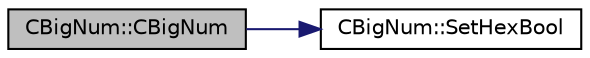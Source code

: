 digraph "CBigNum::CBigNum"
{
  edge [fontname="Helvetica",fontsize="10",labelfontname="Helvetica",labelfontsize="10"];
  node [fontname="Helvetica",fontsize="10",shape=record];
  rankdir="LR";
  Node13 [label="CBigNum::CBigNum",height=0.2,width=0.4,color="black", fillcolor="grey75", style="filled", fontcolor="black"];
  Node13 -> Node14 [color="midnightblue",fontsize="10",style="solid",fontname="Helvetica"];
  Node14 [label="CBigNum::SetHexBool",height=0.2,width=0.4,color="black", fillcolor="white", style="filled",URL="$class_c_big_num.html#a2e56f585db3f9d887bb945de8a36d4a5"];
}
